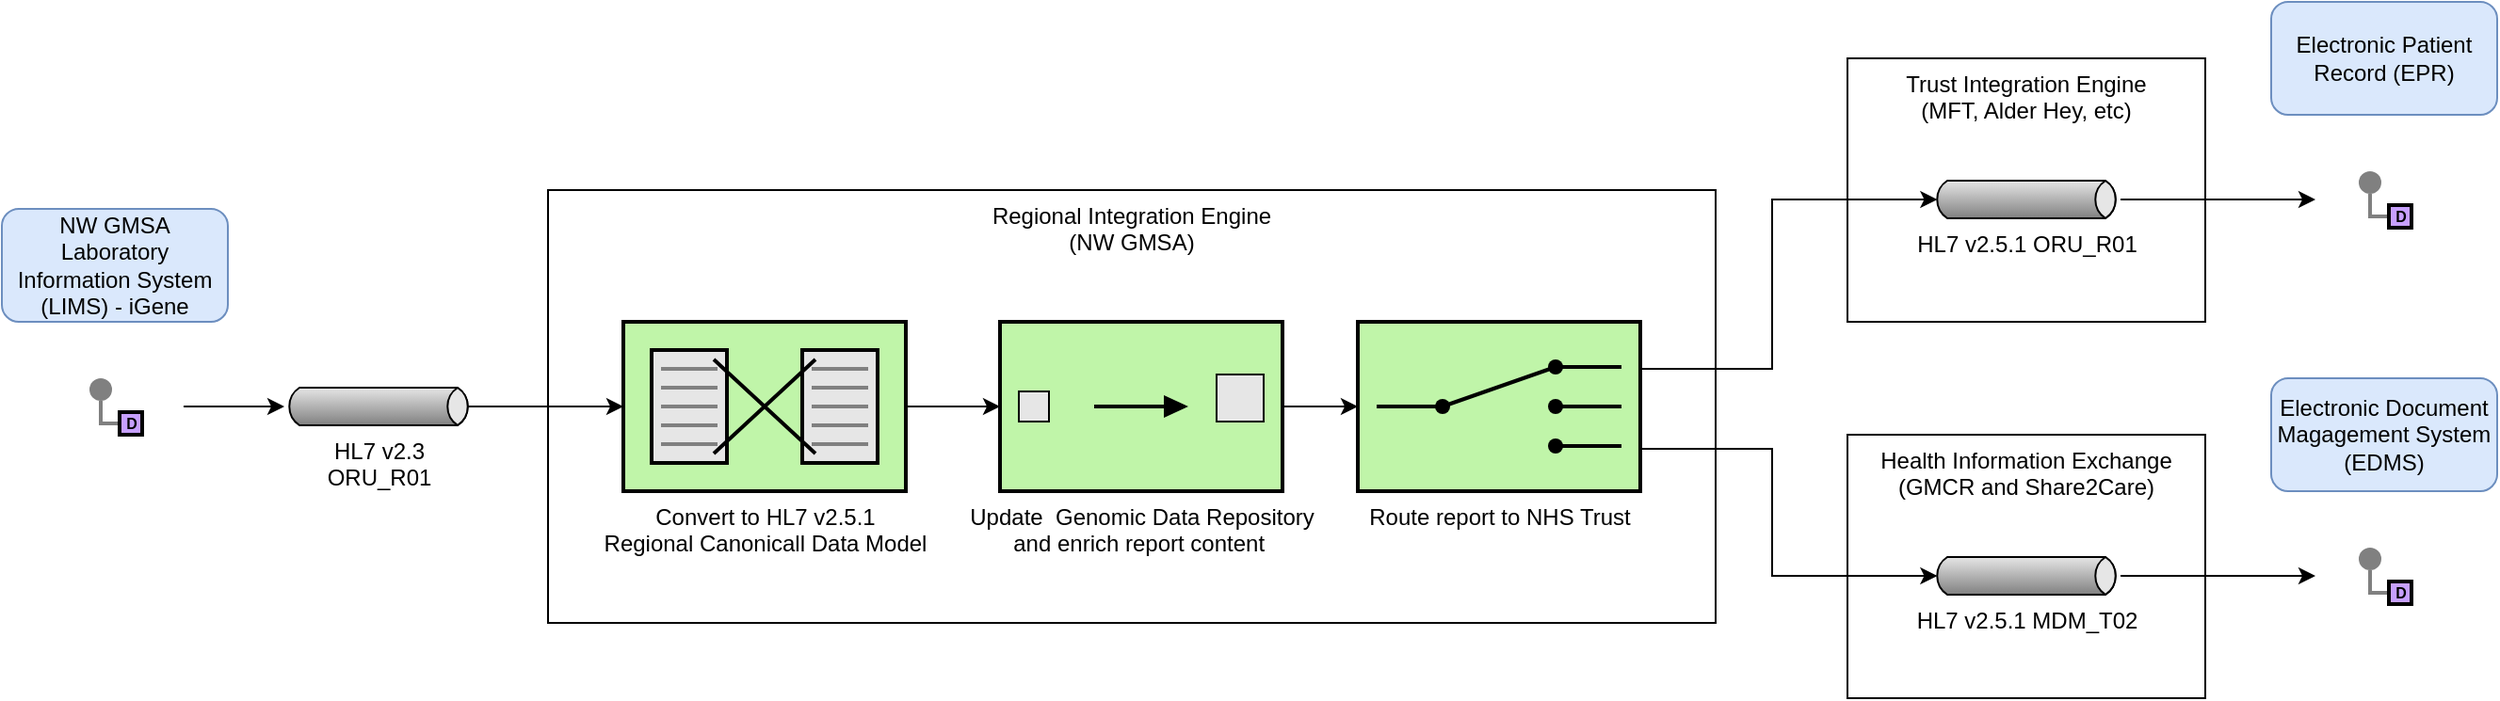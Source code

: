 <mxfile version="28.1.1">
  <diagram name="Page-1" id="toyqWjw3-tFAEOU__Un6">
    <mxGraphModel grid="1" page="1" gridSize="10" guides="1" tooltips="1" connect="1" arrows="1" fold="1" pageScale="1" pageWidth="827" pageHeight="1169" math="0" shadow="0">
      <root>
        <mxCell id="0" />
        <mxCell id="1" parent="0" />
        <mxCell id="_b9NuXSDLzWbAmvTPXuV-7" value="Trust Integration Engine&lt;br&gt;(MFT, Alder Hey, etc)" style="rounded=0;whiteSpace=wrap;html=1;verticalAlign=top;" vertex="1" parent="1">
          <mxGeometry x="1110" y="640" width="190" height="140" as="geometry" />
        </mxCell>
        <mxCell id="HnpPnAv44DMsRuAQf5Vg-59" value="Regional Integration Engine&lt;br&gt;(NW GMSA)" style="rounded=0;whiteSpace=wrap;html=1;verticalAlign=top;" vertex="1" parent="1">
          <mxGeometry x="420" y="710" width="620" height="230" as="geometry" />
        </mxCell>
        <mxCell id="SpyZkMs1lM7mogaTS6Ty-38" value="" style="rounded=0;whiteSpace=wrap;html=1;strokeColor=none;" vertex="1" parent="1">
          <mxGeometry x="153.5" y="800" width="73" height="50" as="geometry" />
        </mxCell>
        <mxCell id="HnpPnAv44DMsRuAQf5Vg-33" value="NW GMSA &lt;br&gt;Laboratory Information System (LIMS) - iGene" style="rounded=1;whiteSpace=wrap;html=1;fillColor=#dae8fc;strokeColor=#6c8ebf;" vertex="1" parent="1">
          <mxGeometry x="130" y="720" width="120" height="60" as="geometry" />
        </mxCell>
        <mxCell id="7jtiY5M9mVHTs9dgm_Sb-10" value="" style="edgeStyle=orthogonalEdgeStyle;rounded=0;exitX=0;exitY=0.5;endArrow=none;dashed=0;html=1;strokeColor=#808080;strokeWidth=2;" edge="1" parent="1" source="7jtiY5M9mVHTs9dgm_Sb-12" target="7jtiY5M9mVHTs9dgm_Sb-11">
          <mxGeometry relative="1" as="geometry" />
        </mxCell>
        <mxCell id="7jtiY5M9mVHTs9dgm_Sb-11" value="" style="strokeWidth=2;dashed=0;align=center;fontSize=8;shape=ellipse;fillColor=#808080;strokeColor=none;" vertex="1" parent="1">
          <mxGeometry x="176.5" y="810" width="12" height="12" as="geometry" />
        </mxCell>
        <mxCell id="7jtiY5M9mVHTs9dgm_Sb-12" value="D" style="strokeWidth=2;dashed=0;align=center;fontSize=8;shape=rect;fillColor=#C7A0FF;fontStyle=1;whiteSpace=wrap;html=1;" vertex="1" parent="1">
          <mxGeometry x="192.5" y="828" width="12" height="12" as="geometry" />
        </mxCell>
        <mxCell id="_b9NuXSDLzWbAmvTPXuV-1" value="" style="rounded=0;whiteSpace=wrap;html=1;strokeColor=none;" vertex="1" parent="1">
          <mxGeometry x="1358.5" y="690" width="73" height="50" as="geometry" />
        </mxCell>
        <mxCell id="_b9NuXSDLzWbAmvTPXuV-2" value="" style="edgeStyle=orthogonalEdgeStyle;rounded=0;exitX=0;exitY=0.5;endArrow=none;dashed=0;html=1;strokeColor=#808080;strokeWidth=2;" edge="1" parent="1" source="_b9NuXSDLzWbAmvTPXuV-4" target="_b9NuXSDLzWbAmvTPXuV-3">
          <mxGeometry relative="1" as="geometry" />
        </mxCell>
        <mxCell id="_b9NuXSDLzWbAmvTPXuV-3" value="" style="strokeWidth=2;dashed=0;align=center;fontSize=8;shape=ellipse;fillColor=#808080;strokeColor=none;" vertex="1" parent="1">
          <mxGeometry x="1381.5" y="700" width="12" height="12" as="geometry" />
        </mxCell>
        <mxCell id="_b9NuXSDLzWbAmvTPXuV-4" value="D" style="strokeWidth=2;dashed=0;align=center;fontSize=8;shape=rect;fillColor=#C7A0FF;fontStyle=1;whiteSpace=wrap;html=1;" vertex="1" parent="1">
          <mxGeometry x="1397.5" y="718" width="12" height="12" as="geometry" />
        </mxCell>
        <mxCell id="_b9NuXSDLzWbAmvTPXuV-5" value="Electronic Patient Record (EPR)" style="rounded=1;whiteSpace=wrap;html=1;fillColor=#dae8fc;strokeColor=#6c8ebf;" vertex="1" parent="1">
          <mxGeometry x="1335" y="610" width="120" height="60" as="geometry" />
        </mxCell>
        <mxCell id="_b9NuXSDLzWbAmvTPXuV-10" style="edgeStyle=orthogonalEdgeStyle;rounded=0;orthogonalLoop=1;jettySize=auto;html=1;entryX=0;entryY=0.5;entryDx=0;entryDy=0;" edge="1" parent="1" source="_b9NuXSDLzWbAmvTPXuV-8" target="_b9NuXSDLzWbAmvTPXuV-1">
          <mxGeometry relative="1" as="geometry" />
        </mxCell>
        <mxCell id="_b9NuXSDLzWbAmvTPXuV-8" value="&lt;font style=&quot;font-size: 12px;&quot;&gt;HL7 v2.5.1 ORU_R01&lt;/font&gt;" style="strokeWidth=1;outlineConnect=0;dashed=0;align=center;html=1;fontSize=8;shape=mxgraph.eip.messageChannel;verticalLabelPosition=bottom;labelBackgroundColor=#ffffff;verticalAlign=top;" vertex="1" parent="1">
          <mxGeometry x="1155" y="705" width="100" height="20" as="geometry" />
        </mxCell>
        <mxCell id="_b9NuXSDLzWbAmvTPXuV-9" style="edgeStyle=orthogonalEdgeStyle;rounded=0;orthogonalLoop=1;jettySize=auto;html=1;entryX=0;entryY=0.5;entryDx=0;entryDy=0;entryPerimeter=0;exitX=1;exitY=0.5;exitDx=-2.7;exitDy=0;exitPerimeter=0;" edge="1" parent="1" source="_b9NuXSDLzWbAmvTPXuV-20" target="zOa1gmoCV6kyvnRKBHRq-1">
          <mxGeometry relative="1" as="geometry">
            <mxPoint x="460" y="825" as="sourcePoint" />
          </mxGeometry>
        </mxCell>
        <mxCell id="zOa1gmoCV6kyvnRKBHRq-1" value="&lt;font style=&quot;font-size: 12px;&quot;&gt;Convert to HL7 v2.5.1&lt;br&gt;Regional Canonicall Data Model&lt;/font&gt;" style="html=1;strokeWidth=2;outlineConnect=0;dashed=0;align=center;fontSize=8;shape=mxgraph.eip.message_translator;fillColor=#c0f5a9;verticalLabelPosition=bottom;verticalAlign=top;" vertex="1" parent="1">
          <mxGeometry x="460" y="780" width="150" height="90" as="geometry" />
        </mxCell>
        <mxCell id="zOa1gmoCV6kyvnRKBHRq-5" style="edgeStyle=orthogonalEdgeStyle;rounded=0;orthogonalLoop=1;jettySize=auto;html=1;" edge="1" parent="1" source="zOa1gmoCV6kyvnRKBHRq-2" target="zOa1gmoCV6kyvnRKBHRq-4">
          <mxGeometry relative="1" as="geometry" />
        </mxCell>
        <mxCell id="zOa1gmoCV6kyvnRKBHRq-2" value="&lt;font style=&quot;font-size: 12px;&quot;&gt;Update&amp;nbsp;&amp;nbsp;&lt;/font&gt;&lt;span style=&quot;font-size: 12px; background-color: transparent; color: light-dark(rgb(0, 0, 0), rgb(255, 255, 255));&quot;&gt;Genomic Data Repository&lt;/span&gt;&lt;div&gt;&lt;span style=&quot;font-size: 12px; background-color: transparent; color: light-dark(rgb(0, 0, 0), rgb(255, 255, 255));&quot;&gt;and enrich report content&amp;nbsp;&lt;/span&gt;&lt;/div&gt;" style="html=1;strokeWidth=2;outlineConnect=0;dashed=0;align=center;fontSize=8;fillColor=#c0f5a9;verticalLabelPosition=bottom;verticalAlign=top;shape=mxgraph.eip.content_enricher;" vertex="1" parent="1">
          <mxGeometry x="660" y="780" width="150" height="90" as="geometry" />
        </mxCell>
        <mxCell id="zOa1gmoCV6kyvnRKBHRq-3" style="edgeStyle=orthogonalEdgeStyle;rounded=0;orthogonalLoop=1;jettySize=auto;html=1;entryX=0;entryY=0.5;entryDx=0;entryDy=0;entryPerimeter=0;" edge="1" parent="1" source="zOa1gmoCV6kyvnRKBHRq-1" target="zOa1gmoCV6kyvnRKBHRq-2">
          <mxGeometry relative="1" as="geometry" />
        </mxCell>
        <mxCell id="zOa1gmoCV6kyvnRKBHRq-7" style="edgeStyle=orthogonalEdgeStyle;rounded=0;orthogonalLoop=1;jettySize=auto;html=1;entryX=0;entryY=0.5;entryDx=2.7;entryDy=0;entryPerimeter=0;" edge="1" parent="1" target="_b9NuXSDLzWbAmvTPXuV-8">
          <mxGeometry relative="1" as="geometry">
            <mxPoint x="1000" y="805" as="sourcePoint" />
            <mxPoint x="1170" y="720" as="targetPoint" />
            <Array as="points">
              <mxPoint x="1070" y="805" />
              <mxPoint x="1070" y="715" />
            </Array>
          </mxGeometry>
        </mxCell>
        <mxCell id="zOa1gmoCV6kyvnRKBHRq-4" value="&lt;font style=&quot;font-size: 12px;&quot;&gt;Route report to NHS Trust&lt;/font&gt;" style="html=1;strokeWidth=2;outlineConnect=0;dashed=0;align=center;fontSize=8;shape=mxgraph.eip.content_based_router;verticalLabelPosition=bottom;verticalAlign=top;fillColor=#c0f5a9;" vertex="1" parent="1">
          <mxGeometry x="850" y="780" width="150" height="90" as="geometry" />
        </mxCell>
        <mxCell id="zOa1gmoCV6kyvnRKBHRq-6" value="" style="edgeStyle=orthogonalEdgeStyle;rounded=0;orthogonalLoop=1;jettySize=auto;html=1;" edge="1" parent="1" source="SpyZkMs1lM7mogaTS6Ty-38" target="_b9NuXSDLzWbAmvTPXuV-20">
          <mxGeometry relative="1" as="geometry">
            <mxPoint x="340" y="825" as="targetPoint" />
            <mxPoint x="227" y="825" as="sourcePoint" />
          </mxGeometry>
        </mxCell>
        <mxCell id="_b9NuXSDLzWbAmvTPXuV-20" value="&lt;font style=&quot;font-size: 12px;&quot;&gt;HL7 v2.3&lt;br style=&quot;&quot;&gt;ORU_R01&lt;/font&gt;" style="strokeWidth=1;outlineConnect=0;dashed=0;align=center;html=1;fontSize=8;shape=mxgraph.eip.messageChannel;verticalLabelPosition=bottom;labelBackgroundColor=#ffffff;verticalAlign=top;" vertex="1" parent="1">
          <mxGeometry x="280" y="815" width="100" height="20" as="geometry" />
        </mxCell>
        <mxCell id="zOa1gmoCV6kyvnRKBHRq-8" value="Health Information Exchange&lt;br&gt;(GMCR and Share2Care)" style="rounded=0;whiteSpace=wrap;html=1;verticalAlign=top;" vertex="1" parent="1">
          <mxGeometry x="1110" y="840" width="190" height="140" as="geometry" />
        </mxCell>
        <mxCell id="zOa1gmoCV6kyvnRKBHRq-9" value="" style="rounded=0;whiteSpace=wrap;html=1;strokeColor=none;" vertex="1" parent="1">
          <mxGeometry x="1358.5" y="890" width="73" height="50" as="geometry" />
        </mxCell>
        <mxCell id="zOa1gmoCV6kyvnRKBHRq-10" value="" style="edgeStyle=orthogonalEdgeStyle;rounded=0;exitX=0;exitY=0.5;endArrow=none;dashed=0;html=1;strokeColor=#808080;strokeWidth=2;" edge="1" parent="1" source="zOa1gmoCV6kyvnRKBHRq-12" target="zOa1gmoCV6kyvnRKBHRq-11">
          <mxGeometry relative="1" as="geometry" />
        </mxCell>
        <mxCell id="zOa1gmoCV6kyvnRKBHRq-11" value="" style="strokeWidth=2;dashed=0;align=center;fontSize=8;shape=ellipse;fillColor=#808080;strokeColor=none;" vertex="1" parent="1">
          <mxGeometry x="1381.5" y="900" width="12" height="12" as="geometry" />
        </mxCell>
        <mxCell id="zOa1gmoCV6kyvnRKBHRq-12" value="D" style="strokeWidth=2;dashed=0;align=center;fontSize=8;shape=rect;fillColor=#C7A0FF;fontStyle=1;whiteSpace=wrap;html=1;" vertex="1" parent="1">
          <mxGeometry x="1397.5" y="918" width="12" height="12" as="geometry" />
        </mxCell>
        <mxCell id="zOa1gmoCV6kyvnRKBHRq-13" value="Electronic Document Magagement System (EDMS)" style="rounded=1;whiteSpace=wrap;html=1;fillColor=#dae8fc;strokeColor=#6c8ebf;" vertex="1" parent="1">
          <mxGeometry x="1335" y="810" width="120" height="60" as="geometry" />
        </mxCell>
        <mxCell id="zOa1gmoCV6kyvnRKBHRq-14" style="edgeStyle=orthogonalEdgeStyle;rounded=0;orthogonalLoop=1;jettySize=auto;html=1;entryX=0;entryY=0.5;entryDx=0;entryDy=0;" edge="1" parent="1" source="zOa1gmoCV6kyvnRKBHRq-15" target="zOa1gmoCV6kyvnRKBHRq-9">
          <mxGeometry relative="1" as="geometry" />
        </mxCell>
        <mxCell id="zOa1gmoCV6kyvnRKBHRq-15" value="&lt;span style=&quot;font-size: 12px;&quot;&gt;HL7 v2.5.1 MDM_T02&lt;/span&gt;" style="strokeWidth=1;outlineConnect=0;dashed=0;align=center;html=1;fontSize=8;shape=mxgraph.eip.messageChannel;verticalLabelPosition=bottom;labelBackgroundColor=#ffffff;verticalAlign=top;" vertex="1" parent="1">
          <mxGeometry x="1155" y="905" width="100" height="20" as="geometry" />
        </mxCell>
        <mxCell id="zOa1gmoCV6kyvnRKBHRq-17" style="edgeStyle=orthogonalEdgeStyle;rounded=0;orthogonalLoop=1;jettySize=auto;html=1;entryX=0;entryY=0.5;entryDx=2.7;entryDy=0;entryPerimeter=0;exitX=1;exitY=0.75;exitDx=0;exitDy=0;exitPerimeter=0;" edge="1" parent="1" source="zOa1gmoCV6kyvnRKBHRq-4" target="zOa1gmoCV6kyvnRKBHRq-15">
          <mxGeometry relative="1" as="geometry">
            <Array as="points">
              <mxPoint x="1070" y="848" />
              <mxPoint x="1070" y="915" />
            </Array>
          </mxGeometry>
        </mxCell>
      </root>
    </mxGraphModel>
  </diagram>
</mxfile>
